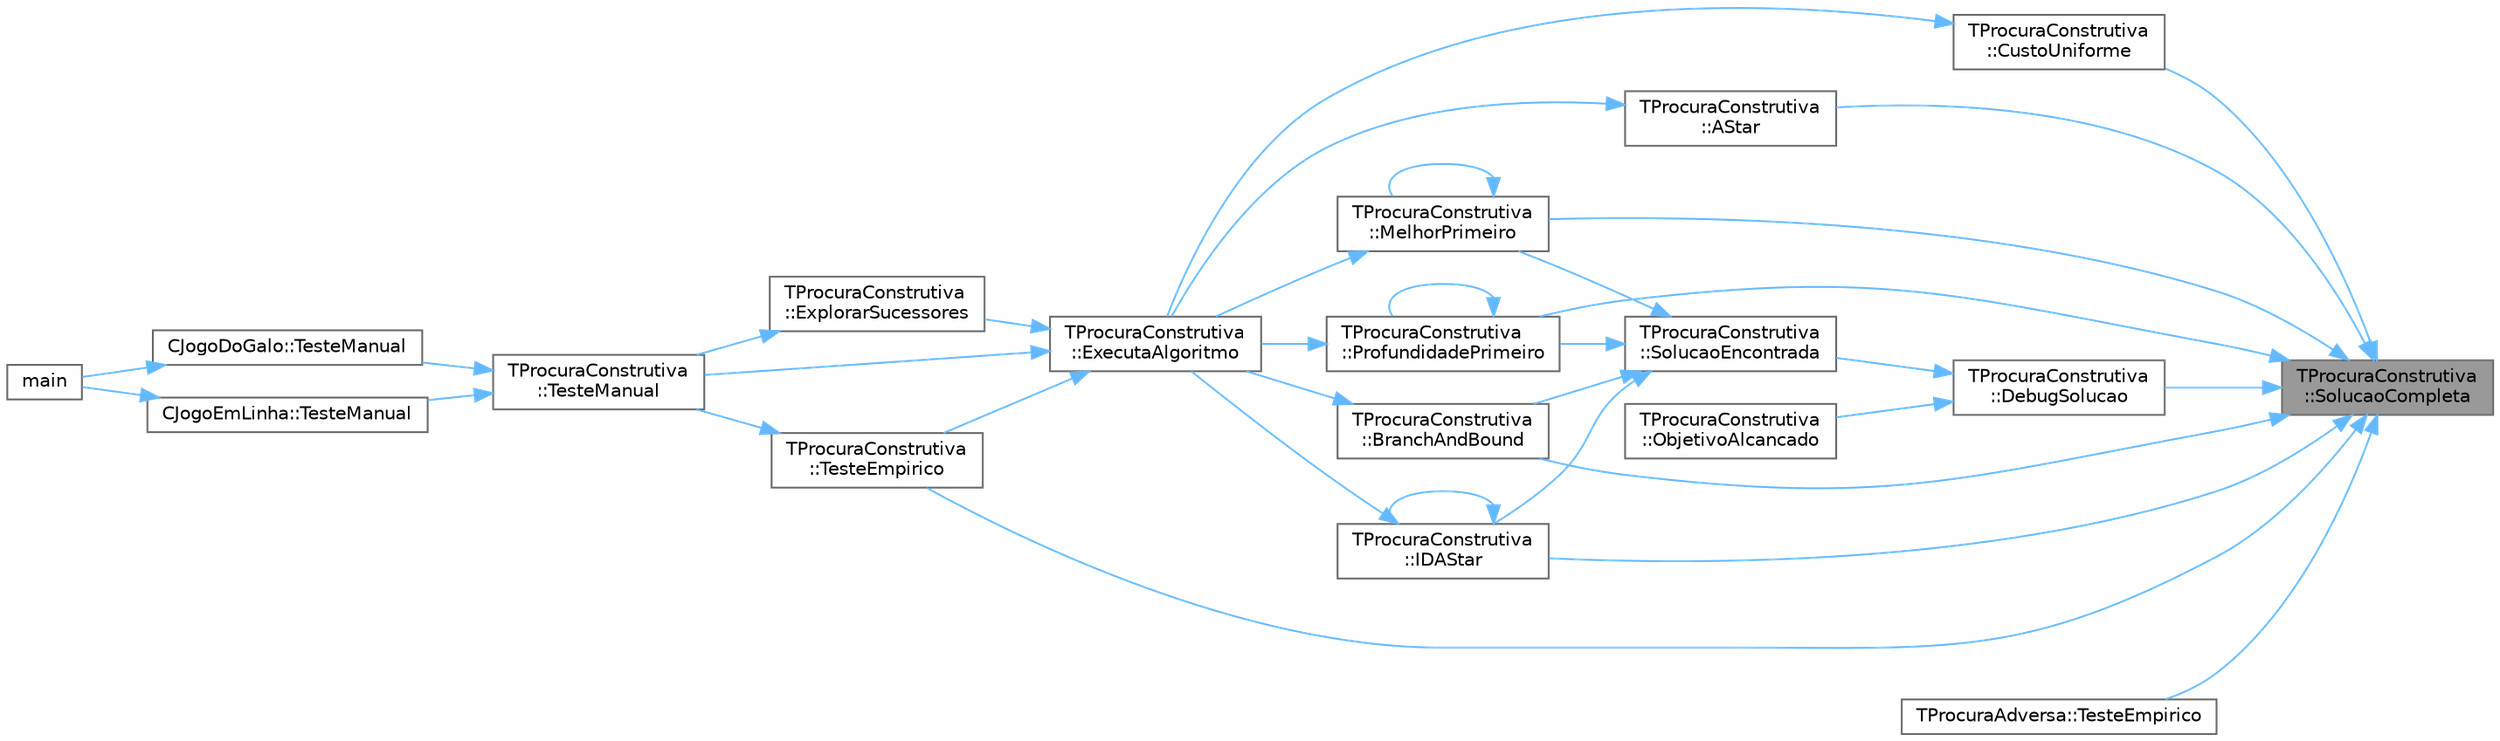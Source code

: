 digraph "TProcuraConstrutiva::SolucaoCompleta"
{
 // LATEX_PDF_SIZE
  bgcolor="transparent";
  edge [fontname=Helvetica,fontsize=10,labelfontname=Helvetica,labelfontsize=10];
  node [fontname=Helvetica,fontsize=10,shape=box,height=0.2,width=0.4];
  rankdir="RL";
  Node1 [id="Node000001",label="TProcuraConstrutiva\l::SolucaoCompleta",height=0.2,width=0.4,color="gray40", fillcolor="grey60", style="filled", fontcolor="black",tooltip="Verifica se o estado actual é objectivo (é uma solução completa)"];
  Node1 -> Node2 [id="edge34_Node000001_Node000002",dir="back",color="steelblue1",style="solid",tooltip=" "];
  Node2 [id="Node000002",label="TProcuraConstrutiva\l::AStar",height=0.2,width=0.4,color="grey40", fillcolor="white", style="filled",URL="$group__ProcurasInformadas.html#ga37dd78e1a9a6742700728135f81964b4",tooltip="Executa a procura A*, algoritmo informado."];
  Node2 -> Node3 [id="edge35_Node000002_Node000003",dir="back",color="steelblue1",style="solid",tooltip=" "];
  Node3 [id="Node000003",label="TProcuraConstrutiva\l::ExecutaAlgoritmo",height=0.2,width=0.4,color="grey40", fillcolor="white", style="filled",URL="$group__RedefinicaoOpcional.html#gae52871eb18c8ae656a2174acf43b3bb3",tooltip="Executa o algoritmo com os parametros atuais."];
  Node3 -> Node4 [id="edge36_Node000003_Node000004",dir="back",color="steelblue1",style="solid",tooltip=" "];
  Node4 [id="Node000004",label="TProcuraConstrutiva\l::ExplorarSucessores",height=0.2,width=0.4,color="grey40", fillcolor="white", style="filled",URL="$classTProcuraConstrutiva.html#ab5639efca5e48b564a8bdd9ec23a8955",tooltip=" "];
  Node4 -> Node5 [id="edge37_Node000004_Node000005",dir="back",color="steelblue1",style="solid",tooltip=" "];
  Node5 [id="Node000005",label="TProcuraConstrutiva\l::TesteManual",height=0.2,width=0.4,color="grey40", fillcolor="white", style="filled",URL="$group__RedefinicaoMandatoria.html#ga843a501e25cbaff7eb51d8d29995be3a",tooltip="Inicializa a interação com o utilizador."];
  Node5 -> Node6 [id="edge38_Node000005_Node000006",dir="back",color="steelblue1",style="solid",tooltip=" "];
  Node6 [id="Node000006",label="CJogoDoGalo::TesteManual",height=0.2,width=0.4,color="grey40", fillcolor="white", style="filled",URL="$classCJogoDoGalo.html#a113984a3801a93ebce61e0a700a413ab",tooltip="Inicializa a interação com o utilizador."];
  Node6 -> Node7 [id="edge39_Node000006_Node000007",dir="back",color="steelblue1",style="solid",tooltip=" "];
  Node7 [id="Node000007",label="main",height=0.2,width=0.4,color="grey40", fillcolor="white", style="filled",URL="$teste_8cpp.html#a0ddf1224851353fc92bfbff6f499fa97",tooltip=" "];
  Node5 -> Node8 [id="edge40_Node000005_Node000008",dir="back",color="steelblue1",style="solid",tooltip=" "];
  Node8 [id="Node000008",label="CJogoEmLinha::TesteManual",height=0.2,width=0.4,color="grey40", fillcolor="white", style="filled",URL="$classCJogoEmLinha.html#ad289e94136b44c9e3e942acf64ff0449",tooltip="Inicializa a interação com o utilizador."];
  Node8 -> Node7 [id="edge41_Node000008_Node000007",dir="back",color="steelblue1",style="solid",tooltip=" "];
  Node3 -> Node9 [id="edge42_Node000003_Node000009",dir="back",color="steelblue1",style="solid",tooltip=" "];
  Node9 [id="Node000009",label="TProcuraConstrutiva\l::TesteEmpirico",height=0.2,width=0.4,color="grey40", fillcolor="white", style="filled",URL="$group__RedefinicaoOpcional.html#gab2fca28035f165ce7c1d40acbfc8c971",tooltip="Executa testes empíricos, em todas as configurações guardadas, nas instâncias selecionadas."];
  Node9 -> Node5 [id="edge43_Node000009_Node000005",dir="back",color="steelblue1",style="solid",tooltip=" "];
  Node3 -> Node5 [id="edge44_Node000003_Node000005",dir="back",color="steelblue1",style="solid",tooltip=" "];
  Node1 -> Node10 [id="edge45_Node000001_Node000010",dir="back",color="steelblue1",style="solid",tooltip=" "];
  Node10 [id="Node000010",label="TProcuraConstrutiva\l::BranchAndBound",height=0.2,width=0.4,color="grey40", fillcolor="white", style="filled",URL="$group__ProcurasInformadas.html#gafe804dbf6cabda9e627500c2d4f8aafd",tooltip="Executa o algoritmo Branch-and-Bound, um algoritmo informado."];
  Node10 -> Node3 [id="edge46_Node000010_Node000003",dir="back",color="steelblue1",style="solid",tooltip=" "];
  Node1 -> Node11 [id="edge47_Node000001_Node000011",dir="back",color="steelblue1",style="solid",tooltip=" "];
  Node11 [id="Node000011",label="TProcuraConstrutiva\l::CustoUniforme",height=0.2,width=0.4,color="grey40", fillcolor="white", style="filled",URL="$group__ProcurasCegas.html#ga2343fafdecfd55b69c0ffb71e8f9426b",tooltip="Executa a procura por custo uniforme, algoritmo cego."];
  Node11 -> Node3 [id="edge48_Node000011_Node000003",dir="back",color="steelblue1",style="solid",tooltip=" "];
  Node1 -> Node12 [id="edge49_Node000001_Node000012",dir="back",color="steelblue1",style="solid",tooltip=" "];
  Node12 [id="Node000012",label="TProcuraConstrutiva\l::DebugSolucao",height=0.2,width=0.4,color="grey40", fillcolor="white", style="filled",URL="$classTProcuraConstrutiva.html#a3cb063790a46d8fac87044c7c68c53b3",tooltip=" "];
  Node12 -> Node13 [id="edge50_Node000012_Node000013",dir="back",color="steelblue1",style="solid",tooltip=" "];
  Node13 [id="Node000013",label="TProcuraConstrutiva\l::ObjetivoAlcancado",height=0.2,width=0.4,color="grey40", fillcolor="white", style="filled",URL="$classTProcuraConstrutiva.html#a18331ff4fccaf78df8bd3656357e9e75",tooltip=" "];
  Node12 -> Node14 [id="edge51_Node000012_Node000014",dir="back",color="steelblue1",style="solid",tooltip=" "];
  Node14 [id="Node000014",label="TProcuraConstrutiva\l::SolucaoEncontrada",height=0.2,width=0.4,color="grey40", fillcolor="white", style="filled",URL="$classTProcuraConstrutiva.html#a2f648df694a20e7fcb688c9979f763fd",tooltip=" "];
  Node14 -> Node10 [id="edge52_Node000014_Node000010",dir="back",color="steelblue1",style="solid",tooltip=" "];
  Node14 -> Node15 [id="edge53_Node000014_Node000015",dir="back",color="steelblue1",style="solid",tooltip=" "];
  Node15 [id="Node000015",label="TProcuraConstrutiva\l::IDAStar",height=0.2,width=0.4,color="grey40", fillcolor="white", style="filled",URL="$group__ProcurasInformadas.html#gae77f9608e7988052377d7025bee7c4e8",tooltip="Executa a procura IDA*, algoritmo informado."];
  Node15 -> Node3 [id="edge54_Node000015_Node000003",dir="back",color="steelblue1",style="solid",tooltip=" "];
  Node15 -> Node15 [id="edge55_Node000015_Node000015",dir="back",color="steelblue1",style="solid",tooltip=" "];
  Node14 -> Node16 [id="edge56_Node000014_Node000016",dir="back",color="steelblue1",style="solid",tooltip=" "];
  Node16 [id="Node000016",label="TProcuraConstrutiva\l::MelhorPrimeiro",height=0.2,width=0.4,color="grey40", fillcolor="white", style="filled",URL="$group__ProcurasInformadas.html#gaebb84182343041bc276e4ceceb4b13aa",tooltip="Executa a procura melhor primeiro, algoritmo informado."];
  Node16 -> Node3 [id="edge57_Node000016_Node000003",dir="back",color="steelblue1",style="solid",tooltip=" "];
  Node16 -> Node16 [id="edge58_Node000016_Node000016",dir="back",color="steelblue1",style="solid",tooltip=" "];
  Node14 -> Node17 [id="edge59_Node000014_Node000017",dir="back",color="steelblue1",style="solid",tooltip=" "];
  Node17 [id="Node000017",label="TProcuraConstrutiva\l::ProfundidadePrimeiro",height=0.2,width=0.4,color="grey40", fillcolor="white", style="filled",URL="$group__ProcurasCegas.html#gaf00d9776f6b25d56138efb6725b86228",tooltip="Executa a procura em profundidade primeiro, algoritmo cego."];
  Node17 -> Node3 [id="edge60_Node000017_Node000003",dir="back",color="steelblue1",style="solid",tooltip=" "];
  Node17 -> Node17 [id="edge61_Node000017_Node000017",dir="back",color="steelblue1",style="solid",tooltip=" "];
  Node1 -> Node15 [id="edge62_Node000001_Node000015",dir="back",color="steelblue1",style="solid",tooltip=" "];
  Node1 -> Node16 [id="edge63_Node000001_Node000016",dir="back",color="steelblue1",style="solid",tooltip=" "];
  Node1 -> Node17 [id="edge64_Node000001_Node000017",dir="back",color="steelblue1",style="solid",tooltip=" "];
  Node1 -> Node18 [id="edge65_Node000001_Node000018",dir="back",color="steelblue1",style="solid",tooltip=" "];
  Node18 [id="Node000018",label="TProcuraAdversa::TesteEmpirico",height=0.2,width=0.4,color="grey40", fillcolor="white", style="filled",URL="$classTProcuraAdversa.html#ae849ba1f915dc5e0875faa281ba4bdbb",tooltip="Executa testes empíricos, em todas as configurações guardadas, nas instâncias selecionadas."];
  Node1 -> Node9 [id="edge66_Node000001_Node000009",dir="back",color="steelblue1",style="solid",tooltip=" "];
}
